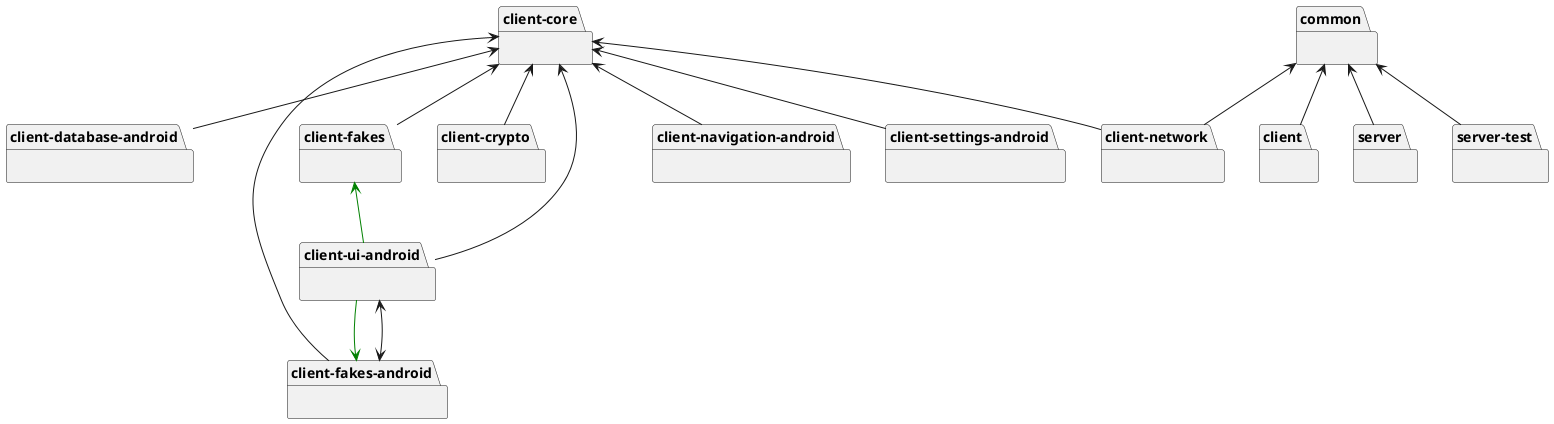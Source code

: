 ' stocks is client-server program to manage a household's food stock
' Copyright (C) 2019  The stocks developers
'
' This file is part of the stocks program suite.
'
' stocks is free software: you can redistribute it and/or modify
' it under the terms of the GNU General Public License as published by
' the Free Software Foundation, either version 3 of the License, or
' (at your option) any later version.
'
' stocks is distributed in the hope that it will be useful,
' but WITHOUT ANY WARRANTY; without even the implied warranty of
' MERCHANTABILITY or FITNESS FOR A PARTICULAR PURPOSE.  See the
' GNU General Public License for more details.
'
' You should have received a copy of the GNU General Public License
' along with this program.  If not, see <https://www.gnu.org/licenses/>.

@startuml

package "client-core" {}
package "client-database-android" {}
package "client-fakes-android" {}
package "client-fakes" {}
package "client-crypto" {}
package "client-ui-android" {}
package "client-navigation-android" {}
package "client-network" {}
package "client-settings-android" {}
package "common" {}
package "client" {}
package "server" {}
package "server-test" {}

"client-core" <-- "client-database-android"
"client-core" <-- "client-ui-android"
"client-core" <-- "client-fakes-android"
"client-core" <-- "client-navigation-android"
"client-core" <-- "client-settings-android"
"client-core" <-- "client-crypto"
"client-core" <-- "client-fakes"
"client-core" <-- "client-network"
"common" <-- "client-network"
"common" <-- "client"
"common" <-- "server"
"common" <-- "server-test"
"client-ui-android" -[#green]-> "client-fakes-android"
"client-ui-android" <--> "client-fakes-android"
"client-fakes" <-[#green]- "client-ui-android"


@enduml
